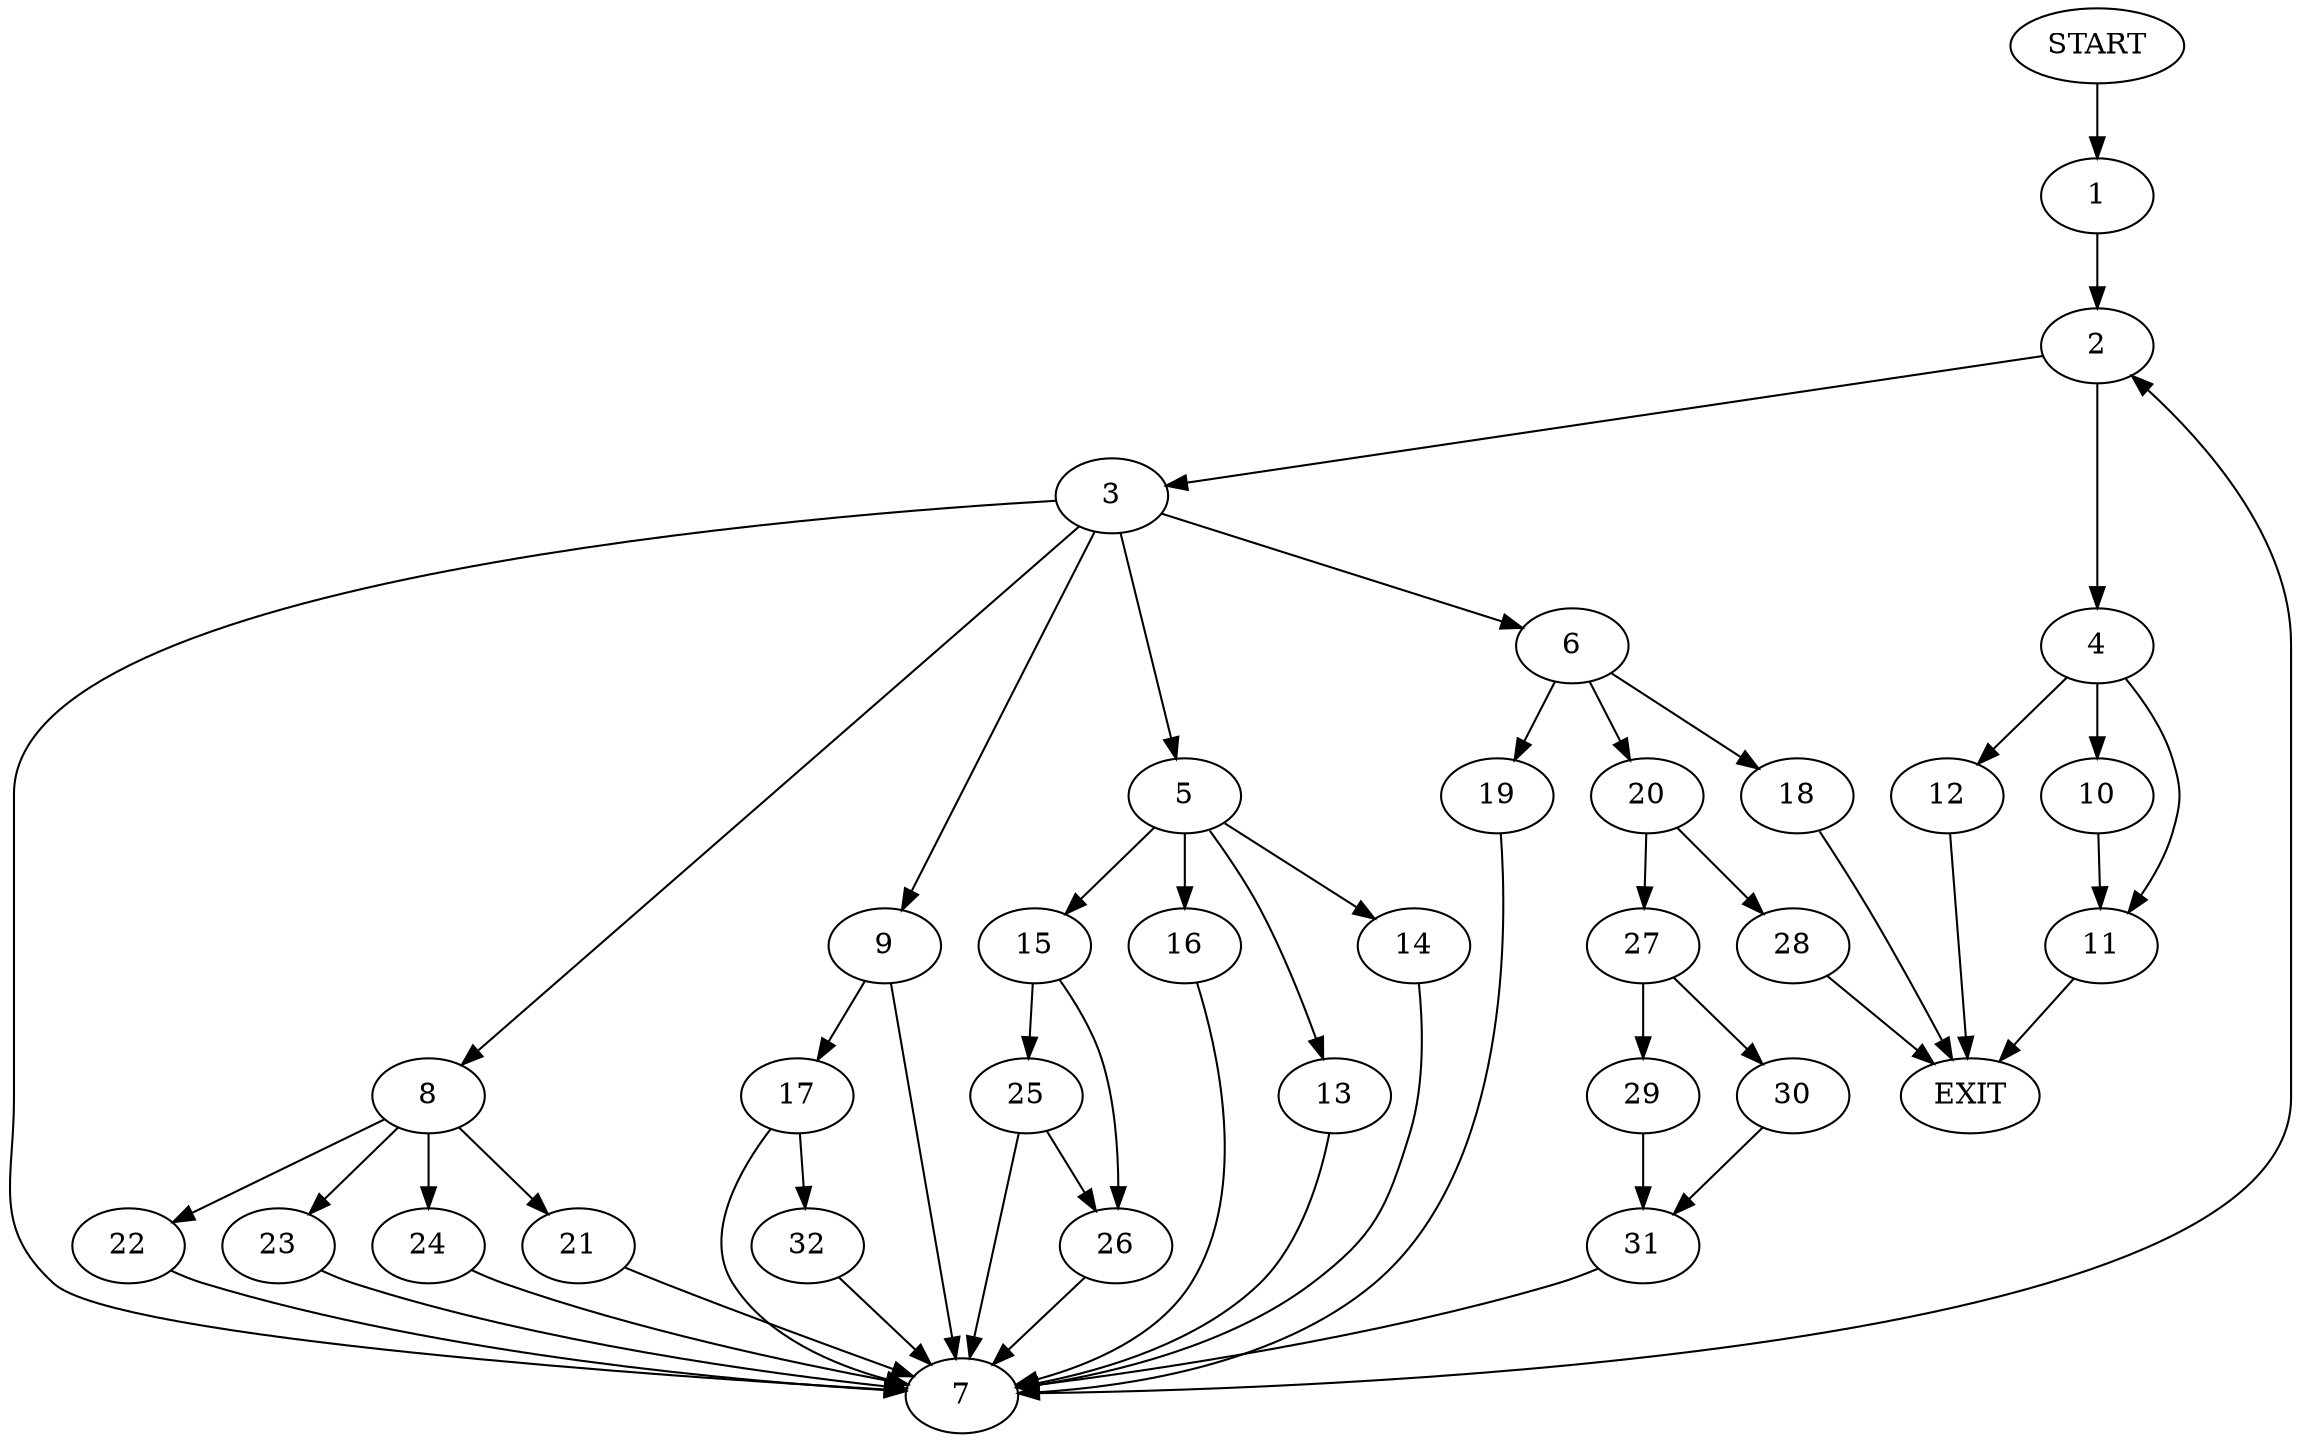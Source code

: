 digraph {
0 [label="START"]
33 [label="EXIT"]
0 -> 1
1 -> 2
2 -> 3
2 -> 4
3 -> 5
3 -> 6
3 -> 7
3 -> 8
3 -> 9
4 -> 10
4 -> 11
4 -> 12
5 -> 13
5 -> 14
5 -> 15
5 -> 16
9 -> 7
9 -> 17
7 -> 2
6 -> 18
6 -> 19
6 -> 20
8 -> 21
8 -> 22
8 -> 23
8 -> 24
14 -> 7
13 -> 7
15 -> 25
15 -> 26
16 -> 7
25 -> 7
25 -> 26
26 -> 7
23 -> 7
24 -> 7
21 -> 7
22 -> 7
20 -> 27
20 -> 28
18 -> 33
19 -> 7
27 -> 29
27 -> 30
28 -> 33
29 -> 31
30 -> 31
31 -> 7
17 -> 32
17 -> 7
32 -> 7
10 -> 11
12 -> 33
11 -> 33
}
